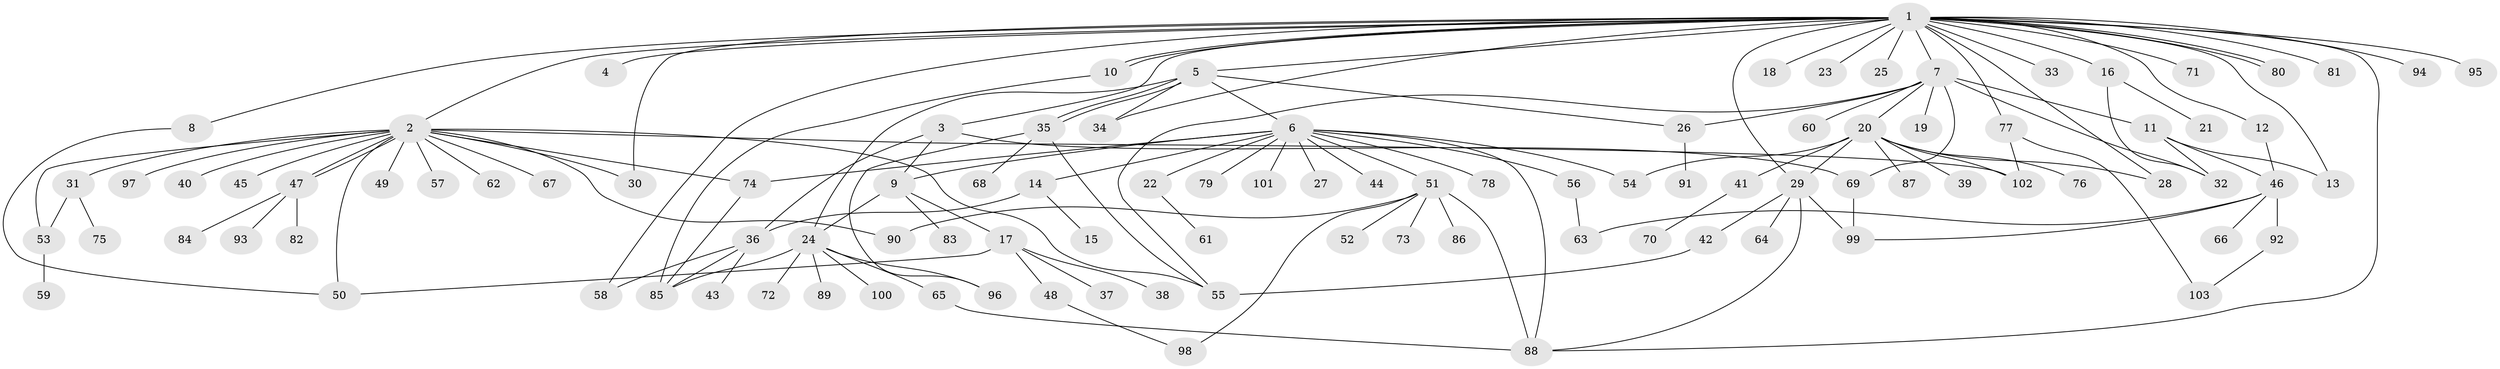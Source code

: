 // coarse degree distribution, {4: 0.136986301369863, 1: 0.5342465753424658, 24: 0.0136986301369863, 2: 0.1095890410958904, 5: 0.0547945205479452, 6: 0.0136986301369863, 15: 0.0136986301369863, 3: 0.0547945205479452, 8: 0.0410958904109589, 13: 0.0136986301369863, 7: 0.0136986301369863}
// Generated by graph-tools (version 1.1) at 2025/36/03/04/25 23:36:55]
// undirected, 103 vertices, 144 edges
graph export_dot {
  node [color=gray90,style=filled];
  1;
  2;
  3;
  4;
  5;
  6;
  7;
  8;
  9;
  10;
  11;
  12;
  13;
  14;
  15;
  16;
  17;
  18;
  19;
  20;
  21;
  22;
  23;
  24;
  25;
  26;
  27;
  28;
  29;
  30;
  31;
  32;
  33;
  34;
  35;
  36;
  37;
  38;
  39;
  40;
  41;
  42;
  43;
  44;
  45;
  46;
  47;
  48;
  49;
  50;
  51;
  52;
  53;
  54;
  55;
  56;
  57;
  58;
  59;
  60;
  61;
  62;
  63;
  64;
  65;
  66;
  67;
  68;
  69;
  70;
  71;
  72;
  73;
  74;
  75;
  76;
  77;
  78;
  79;
  80;
  81;
  82;
  83;
  84;
  85;
  86;
  87;
  88;
  89;
  90;
  91;
  92;
  93;
  94;
  95;
  96;
  97;
  98;
  99;
  100;
  101;
  102;
  103;
  1 -- 2;
  1 -- 3;
  1 -- 4;
  1 -- 5;
  1 -- 7;
  1 -- 8;
  1 -- 10;
  1 -- 10;
  1 -- 12;
  1 -- 13;
  1 -- 16;
  1 -- 18;
  1 -- 23;
  1 -- 25;
  1 -- 28;
  1 -- 29;
  1 -- 30;
  1 -- 33;
  1 -- 34;
  1 -- 58;
  1 -- 71;
  1 -- 77;
  1 -- 80;
  1 -- 80;
  1 -- 81;
  1 -- 88;
  1 -- 94;
  1 -- 95;
  2 -- 30;
  2 -- 31;
  2 -- 40;
  2 -- 45;
  2 -- 47;
  2 -- 47;
  2 -- 49;
  2 -- 50;
  2 -- 53;
  2 -- 55;
  2 -- 57;
  2 -- 62;
  2 -- 67;
  2 -- 74;
  2 -- 90;
  2 -- 97;
  2 -- 102;
  3 -- 9;
  3 -- 36;
  3 -- 69;
  5 -- 6;
  5 -- 24;
  5 -- 26;
  5 -- 34;
  5 -- 35;
  5 -- 35;
  6 -- 9;
  6 -- 14;
  6 -- 22;
  6 -- 27;
  6 -- 44;
  6 -- 51;
  6 -- 54;
  6 -- 56;
  6 -- 74;
  6 -- 78;
  6 -- 79;
  6 -- 88;
  6 -- 101;
  7 -- 11;
  7 -- 19;
  7 -- 20;
  7 -- 26;
  7 -- 32;
  7 -- 55;
  7 -- 60;
  7 -- 69;
  8 -- 50;
  9 -- 17;
  9 -- 24;
  9 -- 83;
  10 -- 85;
  11 -- 13;
  11 -- 32;
  11 -- 46;
  12 -- 46;
  14 -- 15;
  14 -- 36;
  16 -- 21;
  16 -- 32;
  17 -- 37;
  17 -- 38;
  17 -- 48;
  17 -- 50;
  20 -- 28;
  20 -- 29;
  20 -- 39;
  20 -- 41;
  20 -- 54;
  20 -- 76;
  20 -- 87;
  20 -- 102;
  22 -- 61;
  24 -- 65;
  24 -- 72;
  24 -- 85;
  24 -- 89;
  24 -- 96;
  24 -- 100;
  26 -- 91;
  29 -- 42;
  29 -- 64;
  29 -- 88;
  29 -- 99;
  31 -- 53;
  31 -- 75;
  35 -- 55;
  35 -- 68;
  35 -- 96;
  36 -- 43;
  36 -- 58;
  36 -- 85;
  41 -- 70;
  42 -- 55;
  46 -- 63;
  46 -- 66;
  46 -- 92;
  46 -- 99;
  47 -- 82;
  47 -- 84;
  47 -- 93;
  48 -- 98;
  51 -- 52;
  51 -- 73;
  51 -- 86;
  51 -- 88;
  51 -- 90;
  51 -- 98;
  53 -- 59;
  56 -- 63;
  65 -- 88;
  69 -- 99;
  74 -- 85;
  77 -- 102;
  77 -- 103;
  92 -- 103;
}
